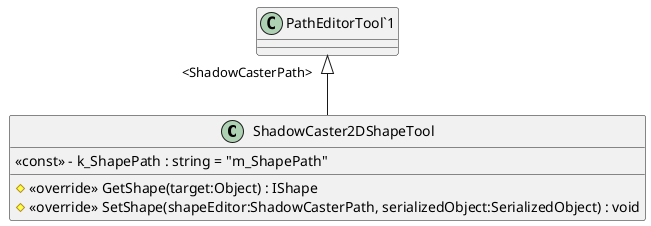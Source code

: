 @startuml
class ShadowCaster2DShapeTool {
    <<const>> - k_ShapePath : string = "m_ShapePath"
    # <<override>> GetShape(target:Object) : IShape
    # <<override>> SetShape(shapeEditor:ShadowCasterPath, serializedObject:SerializedObject) : void
}
"PathEditorTool`1" "<ShadowCasterPath>" <|-- ShadowCaster2DShapeTool
@enduml
